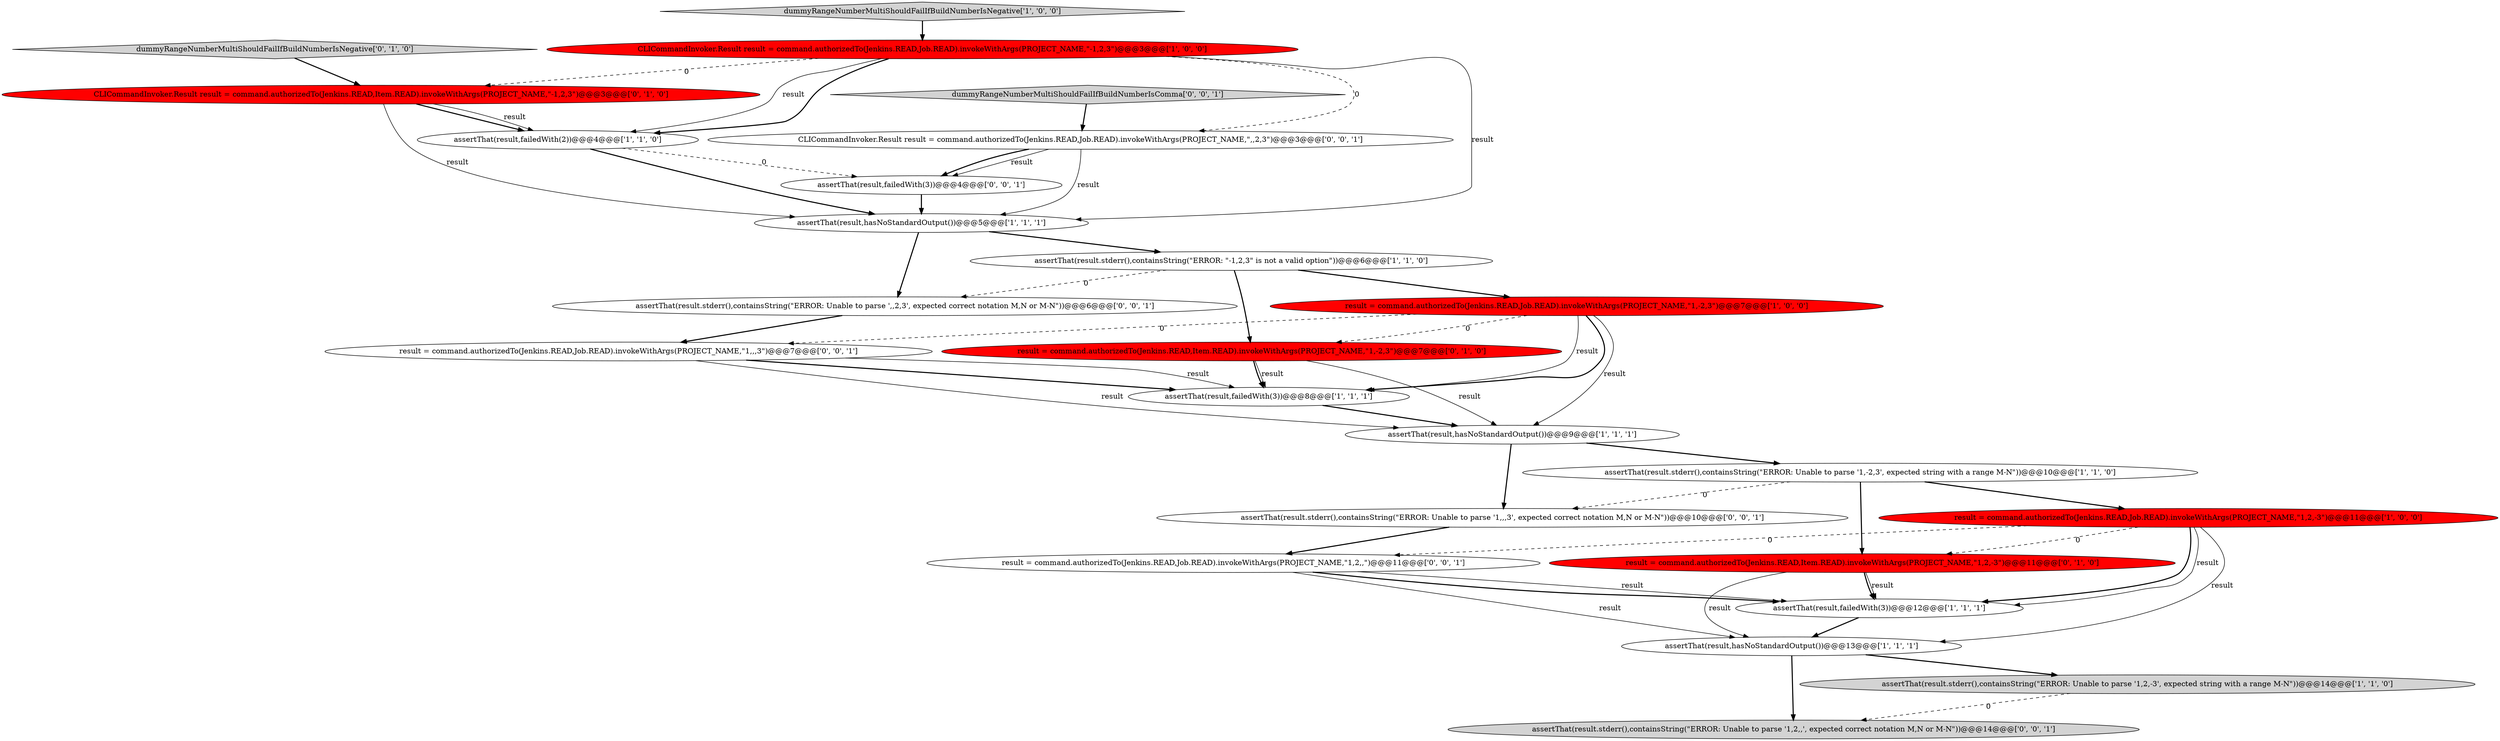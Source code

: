 digraph {
6 [style = filled, label = "assertThat(result,hasNoStandardOutput())@@@13@@@['1', '1', '1']", fillcolor = white, shape = ellipse image = "AAA0AAABBB1BBB"];
12 [style = filled, label = "result = command.authorizedTo(Jenkins.READ,Job.READ).invokeWithArgs(PROJECT_NAME,\"1,2,-3\")@@@11@@@['1', '0', '0']", fillcolor = red, shape = ellipse image = "AAA1AAABBB1BBB"];
20 [style = filled, label = "result = command.authorizedTo(Jenkins.READ,Job.READ).invokeWithArgs(PROJECT_NAME,\"1,,,3\")@@@7@@@['0', '0', '1']", fillcolor = white, shape = ellipse image = "AAA0AAABBB3BBB"];
7 [style = filled, label = "assertThat(result,failedWith(3))@@@8@@@['1', '1', '1']", fillcolor = white, shape = ellipse image = "AAA0AAABBB1BBB"];
15 [style = filled, label = "result = command.authorizedTo(Jenkins.READ,Item.READ).invokeWithArgs(PROJECT_NAME,\"1,2,-3\")@@@11@@@['0', '1', '0']", fillcolor = red, shape = ellipse image = "AAA1AAABBB2BBB"];
16 [style = filled, label = "dummyRangeNumberMultiShouldFailIfBuildNumberIsNegative['0', '1', '0']", fillcolor = lightgray, shape = diamond image = "AAA0AAABBB2BBB"];
17 [style = filled, label = "assertThat(result,failedWith(3))@@@4@@@['0', '0', '1']", fillcolor = white, shape = ellipse image = "AAA0AAABBB3BBB"];
24 [style = filled, label = "assertThat(result.stderr(),containsString(\"ERROR: Unable to parse '1,,,3', expected correct notation M,N or M-N\"))@@@10@@@['0', '0', '1']", fillcolor = white, shape = ellipse image = "AAA0AAABBB3BBB"];
21 [style = filled, label = "result = command.authorizedTo(Jenkins.READ,Job.READ).invokeWithArgs(PROJECT_NAME,\"1,2,,\")@@@11@@@['0', '0', '1']", fillcolor = white, shape = ellipse image = "AAA0AAABBB3BBB"];
5 [style = filled, label = "assertThat(result.stderr(),containsString(\"ERROR: \"-1,2,3\" is not a valid option\"))@@@6@@@['1', '1', '0']", fillcolor = white, shape = ellipse image = "AAA0AAABBB1BBB"];
1 [style = filled, label = "dummyRangeNumberMultiShouldFailIfBuildNumberIsNegative['1', '0', '0']", fillcolor = lightgray, shape = diamond image = "AAA0AAABBB1BBB"];
14 [style = filled, label = "result = command.authorizedTo(Jenkins.READ,Item.READ).invokeWithArgs(PROJECT_NAME,\"1,-2,3\")@@@7@@@['0', '1', '0']", fillcolor = red, shape = ellipse image = "AAA1AAABBB2BBB"];
18 [style = filled, label = "CLICommandInvoker.Result result = command.authorizedTo(Jenkins.READ,Job.READ).invokeWithArgs(PROJECT_NAME,\",,2,3\")@@@3@@@['0', '0', '1']", fillcolor = white, shape = ellipse image = "AAA0AAABBB3BBB"];
0 [style = filled, label = "assertThat(result,hasNoStandardOutput())@@@9@@@['1', '1', '1']", fillcolor = white, shape = ellipse image = "AAA0AAABBB1BBB"];
8 [style = filled, label = "assertThat(result.stderr(),containsString(\"ERROR: Unable to parse '1,-2,3', expected string with a range M-N\"))@@@10@@@['1', '1', '0']", fillcolor = white, shape = ellipse image = "AAA0AAABBB1BBB"];
10 [style = filled, label = "assertThat(result,failedWith(2))@@@4@@@['1', '1', '0']", fillcolor = white, shape = ellipse image = "AAA0AAABBB1BBB"];
23 [style = filled, label = "assertThat(result.stderr(),containsString(\"ERROR: Unable to parse '1,2,,', expected correct notation M,N or M-N\"))@@@14@@@['0', '0', '1']", fillcolor = lightgray, shape = ellipse image = "AAA0AAABBB3BBB"];
19 [style = filled, label = "assertThat(result.stderr(),containsString(\"ERROR: Unable to parse ',,2,3', expected correct notation M,N or M-N\"))@@@6@@@['0', '0', '1']", fillcolor = white, shape = ellipse image = "AAA0AAABBB3BBB"];
9 [style = filled, label = "CLICommandInvoker.Result result = command.authorizedTo(Jenkins.READ,Job.READ).invokeWithArgs(PROJECT_NAME,\"-1,2,3\")@@@3@@@['1', '0', '0']", fillcolor = red, shape = ellipse image = "AAA1AAABBB1BBB"];
13 [style = filled, label = "CLICommandInvoker.Result result = command.authorizedTo(Jenkins.READ,Item.READ).invokeWithArgs(PROJECT_NAME,\"-1,2,3\")@@@3@@@['0', '1', '0']", fillcolor = red, shape = ellipse image = "AAA1AAABBB2BBB"];
2 [style = filled, label = "assertThat(result.stderr(),containsString(\"ERROR: Unable to parse '1,2,-3', expected string with a range M-N\"))@@@14@@@['1', '1', '0']", fillcolor = lightgray, shape = ellipse image = "AAA0AAABBB1BBB"];
3 [style = filled, label = "result = command.authorizedTo(Jenkins.READ,Job.READ).invokeWithArgs(PROJECT_NAME,\"1,-2,3\")@@@7@@@['1', '0', '0']", fillcolor = red, shape = ellipse image = "AAA1AAABBB1BBB"];
22 [style = filled, label = "dummyRangeNumberMultiShouldFailIfBuildNumberIsComma['0', '0', '1']", fillcolor = lightgray, shape = diamond image = "AAA0AAABBB3BBB"];
4 [style = filled, label = "assertThat(result,failedWith(3))@@@12@@@['1', '1', '1']", fillcolor = white, shape = ellipse image = "AAA0AAABBB1BBB"];
11 [style = filled, label = "assertThat(result,hasNoStandardOutput())@@@5@@@['1', '1', '1']", fillcolor = white, shape = ellipse image = "AAA0AAABBB1BBB"];
2->23 [style = dashed, label="0"];
5->3 [style = bold, label=""];
13->10 [style = bold, label=""];
16->13 [style = bold, label=""];
15->4 [style = solid, label="result"];
8->15 [style = bold, label=""];
4->6 [style = bold, label=""];
12->6 [style = solid, label="result"];
18->17 [style = solid, label="result"];
6->23 [style = bold, label=""];
19->20 [style = bold, label=""];
9->18 [style = dashed, label="0"];
3->7 [style = solid, label="result"];
18->17 [style = bold, label=""];
13->11 [style = solid, label="result"];
7->0 [style = bold, label=""];
9->10 [style = bold, label=""];
21->4 [style = solid, label="result"];
5->14 [style = bold, label=""];
11->19 [style = bold, label=""];
8->24 [style = dashed, label="0"];
17->11 [style = bold, label=""];
12->21 [style = dashed, label="0"];
1->9 [style = bold, label=""];
14->7 [style = bold, label=""];
13->10 [style = solid, label="result"];
6->2 [style = bold, label=""];
20->7 [style = solid, label="result"];
11->5 [style = bold, label=""];
9->11 [style = solid, label="result"];
22->18 [style = bold, label=""];
15->6 [style = solid, label="result"];
12->4 [style = bold, label=""];
3->7 [style = bold, label=""];
3->0 [style = solid, label="result"];
14->7 [style = solid, label="result"];
20->0 [style = solid, label="result"];
24->21 [style = bold, label=""];
18->11 [style = solid, label="result"];
0->24 [style = bold, label=""];
3->20 [style = dashed, label="0"];
14->0 [style = solid, label="result"];
9->13 [style = dashed, label="0"];
0->8 [style = bold, label=""];
15->4 [style = bold, label=""];
10->17 [style = dashed, label="0"];
12->15 [style = dashed, label="0"];
12->4 [style = solid, label="result"];
9->10 [style = solid, label="result"];
21->6 [style = solid, label="result"];
20->7 [style = bold, label=""];
3->14 [style = dashed, label="0"];
5->19 [style = dashed, label="0"];
8->12 [style = bold, label=""];
21->4 [style = bold, label=""];
10->11 [style = bold, label=""];
}
